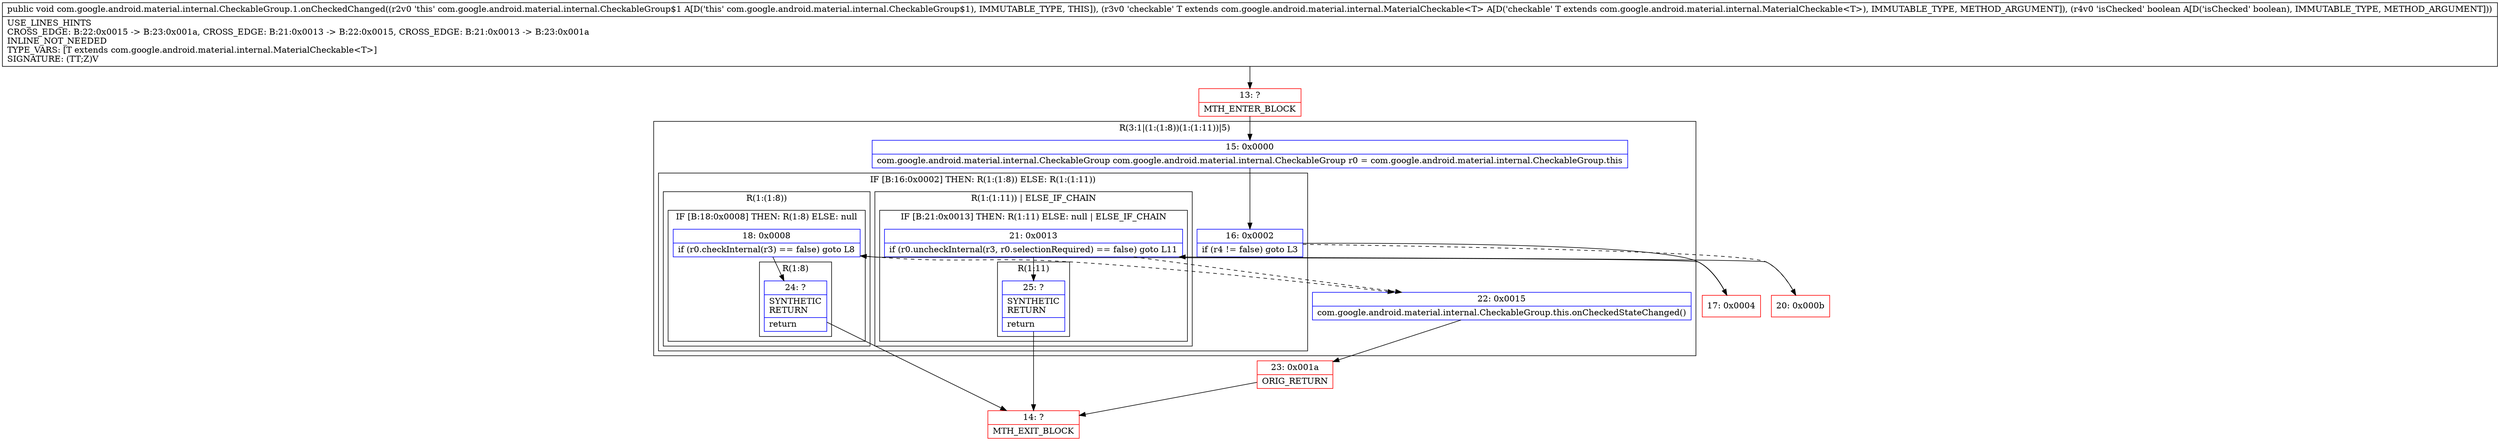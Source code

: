 digraph "CFG forcom.google.android.material.internal.CheckableGroup.1.onCheckedChanged(Lcom\/google\/android\/material\/internal\/MaterialCheckable;Z)V" {
subgraph cluster_Region_1356171868 {
label = "R(3:1|(1:(1:8))(1:(1:11))|5)";
node [shape=record,color=blue];
Node_15 [shape=record,label="{15\:\ 0x0000|com.google.android.material.internal.CheckableGroup com.google.android.material.internal.CheckableGroup r0 = com.google.android.material.internal.CheckableGroup.this\l}"];
subgraph cluster_IfRegion_191450710 {
label = "IF [B:16:0x0002] THEN: R(1:(1:8)) ELSE: R(1:(1:11))";
node [shape=record,color=blue];
Node_16 [shape=record,label="{16\:\ 0x0002|if (r4 != false) goto L3\l}"];
subgraph cluster_Region_1489877693 {
label = "R(1:(1:8))";
node [shape=record,color=blue];
subgraph cluster_IfRegion_111571413 {
label = "IF [B:18:0x0008] THEN: R(1:8) ELSE: null";
node [shape=record,color=blue];
Node_18 [shape=record,label="{18\:\ 0x0008|if (r0.checkInternal(r3) == false) goto L8\l}"];
subgraph cluster_Region_1581306112 {
label = "R(1:8)";
node [shape=record,color=blue];
Node_24 [shape=record,label="{24\:\ ?|SYNTHETIC\lRETURN\l|return\l}"];
}
}
}
subgraph cluster_Region_2129986775 {
label = "R(1:(1:11)) | ELSE_IF_CHAIN\l";
node [shape=record,color=blue];
subgraph cluster_IfRegion_719295334 {
label = "IF [B:21:0x0013] THEN: R(1:11) ELSE: null | ELSE_IF_CHAIN\l";
node [shape=record,color=blue];
Node_21 [shape=record,label="{21\:\ 0x0013|if (r0.uncheckInternal(r3, r0.selectionRequired) == false) goto L11\l}"];
subgraph cluster_Region_1068494497 {
label = "R(1:11)";
node [shape=record,color=blue];
Node_25 [shape=record,label="{25\:\ ?|SYNTHETIC\lRETURN\l|return\l}"];
}
}
}
}
Node_22 [shape=record,label="{22\:\ 0x0015|com.google.android.material.internal.CheckableGroup.this.onCheckedStateChanged()\l}"];
}
Node_13 [shape=record,color=red,label="{13\:\ ?|MTH_ENTER_BLOCK\l}"];
Node_17 [shape=record,color=red,label="{17\:\ 0x0004}"];
Node_23 [shape=record,color=red,label="{23\:\ 0x001a|ORIG_RETURN\l}"];
Node_14 [shape=record,color=red,label="{14\:\ ?|MTH_EXIT_BLOCK\l}"];
Node_20 [shape=record,color=red,label="{20\:\ 0x000b}"];
MethodNode[shape=record,label="{public void com.google.android.material.internal.CheckableGroup.1.onCheckedChanged((r2v0 'this' com.google.android.material.internal.CheckableGroup$1 A[D('this' com.google.android.material.internal.CheckableGroup$1), IMMUTABLE_TYPE, THIS]), (r3v0 'checkable' T extends com.google.android.material.internal.MaterialCheckable\<T\> A[D('checkable' T extends com.google.android.material.internal.MaterialCheckable\<T\>), IMMUTABLE_TYPE, METHOD_ARGUMENT]), (r4v0 'isChecked' boolean A[D('isChecked' boolean), IMMUTABLE_TYPE, METHOD_ARGUMENT]))  | USE_LINES_HINTS\lCROSS_EDGE: B:22:0x0015 \-\> B:23:0x001a, CROSS_EDGE: B:21:0x0013 \-\> B:22:0x0015, CROSS_EDGE: B:21:0x0013 \-\> B:23:0x001a\lINLINE_NOT_NEEDED\lTYPE_VARS: [T extends com.google.android.material.internal.MaterialCheckable\<T\>]\lSIGNATURE: (TT;Z)V\l}"];
MethodNode -> Node_13;Node_15 -> Node_16;
Node_16 -> Node_17;
Node_16 -> Node_20[style=dashed];
Node_18 -> Node_22[style=dashed];
Node_18 -> Node_24;
Node_24 -> Node_14;
Node_21 -> Node_22[style=dashed];
Node_21 -> Node_25;
Node_25 -> Node_14;
Node_22 -> Node_23;
Node_13 -> Node_15;
Node_17 -> Node_18;
Node_23 -> Node_14;
Node_20 -> Node_21;
}


